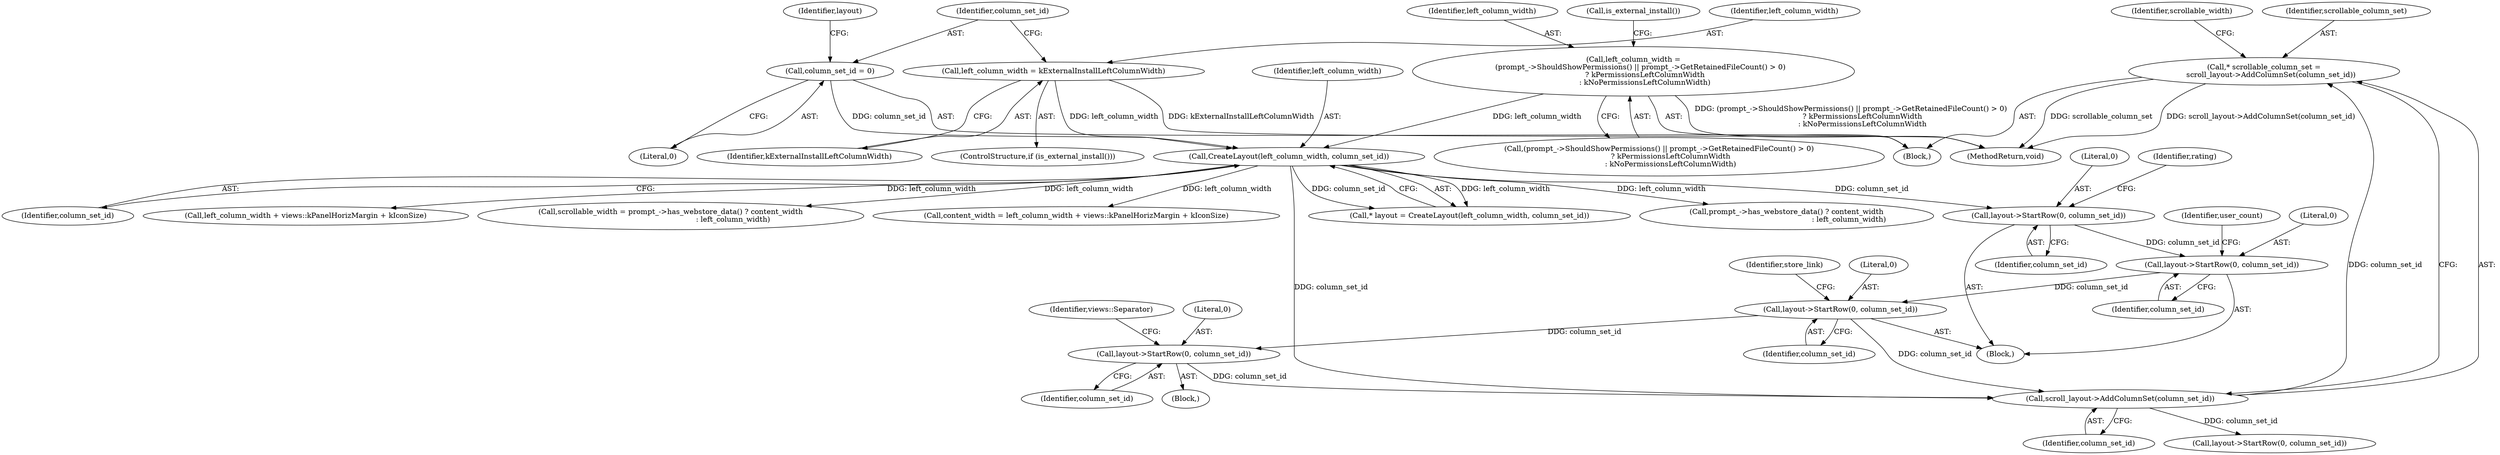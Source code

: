 digraph "0_Chrome_0a1c15fecb1240ab909e1431b6127410c3b380e0_0@pointer" {
"1000235" [label="(Call,* scrollable_column_set =\n      scroll_layout->AddColumnSet(column_set_id))"];
"1000237" [label="(Call,scroll_layout->AddColumnSet(column_set_id))"];
"1000184" [label="(Call,layout->StartRow(0, column_set_id))"];
"1000170" [label="(Call,layout->StartRow(0, column_set_id))"];
"1000136" [label="(Call,layout->StartRow(0, column_set_id))"];
"1000126" [label="(Call,CreateLayout(left_column_width, column_set_id))"];
"1000116" [label="(Call,left_column_width = kExternalInstallLeftColumnWidth)"];
"1000104" [label="(Call,left_column_width =\n      (prompt_->ShouldShowPermissions() || prompt_->GetRetainedFileCount() > 0)\n          ? kPermissionsLeftColumnWidth\n          : kNoPermissionsLeftColumnWidth)"];
"1000120" [label="(Call,column_set_id = 0)"];
"1000204" [label="(Call,layout->StartRow(0, column_set_id))"];
"1000241" [label="(Identifier,scrollable_width)"];
"1000114" [label="(ControlStructure,if (is_external_install()))"];
"1000137" [label="(Literal,0)"];
"1000186" [label="(Identifier,column_set_id)"];
"1000184" [label="(Call,layout->StartRow(0, column_set_id))"];
"1000136" [label="(Call,layout->StartRow(0, column_set_id))"];
"1000217" [label="(Call,left_column_width + views::kPanelHorizMargin + kIconSize)"];
"1000172" [label="(Identifier,column_set_id)"];
"1000125" [label="(Identifier,layout)"];
"1000117" [label="(Identifier,left_column_width)"];
"1000104" [label="(Call,left_column_width =\n      (prompt_->ShouldShowPermissions() || prompt_->GetRetainedFileCount() > 0)\n          ? kPermissionsLeftColumnWidth\n          : kNoPermissionsLeftColumnWidth)"];
"1000206" [label="(Identifier,column_set_id)"];
"1000116" [label="(Call,left_column_width = kExternalInstallLeftColumnWidth)"];
"1000204" [label="(Call,layout->StartRow(0, column_set_id))"];
"1000240" [label="(Call,scrollable_width = prompt_->has_webstore_data() ? content_width\n                                                      : left_column_width)"];
"1000215" [label="(Call,content_width = left_column_width + views::kPanelHorizMargin + kIconSize)"];
"1000120" [label="(Call,column_set_id = 0)"];
"1000127" [label="(Identifier,left_column_width)"];
"1000115" [label="(Call,is_external_install())"];
"1000189" [label="(Identifier,store_link)"];
"1000235" [label="(Call,* scrollable_column_set =\n      scroll_layout->AddColumnSet(column_set_id))"];
"1000124" [label="(Call,* layout = CreateLayout(left_column_width, column_set_id))"];
"1000209" [label="(Identifier,views::Separator)"];
"1000200" [label="(Block,)"];
"1000237" [label="(Call,scroll_layout->AddColumnSet(column_set_id))"];
"1000185" [label="(Literal,0)"];
"1000175" [label="(Identifier,user_count)"];
"1000170" [label="(Call,layout->StartRow(0, column_set_id))"];
"1000238" [label="(Identifier,column_set_id)"];
"1000118" [label="(Identifier,kExternalInstallLeftColumnWidth)"];
"1000205" [label="(Literal,0)"];
"1000264" [label="(Call,layout->StartRow(0, column_set_id))"];
"1000236" [label="(Identifier,scrollable_column_set)"];
"1000141" [label="(Identifier,rating)"];
"1000242" [label="(Call,prompt_->has_webstore_data() ? content_width\n                                                      : left_column_width)"];
"1000135" [label="(Block,)"];
"1000121" [label="(Identifier,column_set_id)"];
"1000171" [label="(Literal,0)"];
"1000122" [label="(Literal,0)"];
"1000126" [label="(Call,CreateLayout(left_column_width, column_set_id))"];
"1000138" [label="(Identifier,column_set_id)"];
"1000105" [label="(Identifier,left_column_width)"];
"1000495" [label="(MethodReturn,void)"];
"1000128" [label="(Identifier,column_set_id)"];
"1000106" [label="(Call,(prompt_->ShouldShowPermissions() || prompt_->GetRetainedFileCount() > 0)\n          ? kPermissionsLeftColumnWidth\n          : kNoPermissionsLeftColumnWidth)"];
"1000102" [label="(Block,)"];
"1000235" -> "1000102"  [label="AST: "];
"1000235" -> "1000237"  [label="CFG: "];
"1000236" -> "1000235"  [label="AST: "];
"1000237" -> "1000235"  [label="AST: "];
"1000241" -> "1000235"  [label="CFG: "];
"1000235" -> "1000495"  [label="DDG: scroll_layout->AddColumnSet(column_set_id)"];
"1000235" -> "1000495"  [label="DDG: scrollable_column_set"];
"1000237" -> "1000235"  [label="DDG: column_set_id"];
"1000237" -> "1000238"  [label="CFG: "];
"1000238" -> "1000237"  [label="AST: "];
"1000184" -> "1000237"  [label="DDG: column_set_id"];
"1000204" -> "1000237"  [label="DDG: column_set_id"];
"1000126" -> "1000237"  [label="DDG: column_set_id"];
"1000237" -> "1000264"  [label="DDG: column_set_id"];
"1000184" -> "1000135"  [label="AST: "];
"1000184" -> "1000186"  [label="CFG: "];
"1000185" -> "1000184"  [label="AST: "];
"1000186" -> "1000184"  [label="AST: "];
"1000189" -> "1000184"  [label="CFG: "];
"1000170" -> "1000184"  [label="DDG: column_set_id"];
"1000184" -> "1000204"  [label="DDG: column_set_id"];
"1000170" -> "1000135"  [label="AST: "];
"1000170" -> "1000172"  [label="CFG: "];
"1000171" -> "1000170"  [label="AST: "];
"1000172" -> "1000170"  [label="AST: "];
"1000175" -> "1000170"  [label="CFG: "];
"1000136" -> "1000170"  [label="DDG: column_set_id"];
"1000136" -> "1000135"  [label="AST: "];
"1000136" -> "1000138"  [label="CFG: "];
"1000137" -> "1000136"  [label="AST: "];
"1000138" -> "1000136"  [label="AST: "];
"1000141" -> "1000136"  [label="CFG: "];
"1000126" -> "1000136"  [label="DDG: column_set_id"];
"1000126" -> "1000124"  [label="AST: "];
"1000126" -> "1000128"  [label="CFG: "];
"1000127" -> "1000126"  [label="AST: "];
"1000128" -> "1000126"  [label="AST: "];
"1000124" -> "1000126"  [label="CFG: "];
"1000126" -> "1000124"  [label="DDG: left_column_width"];
"1000126" -> "1000124"  [label="DDG: column_set_id"];
"1000116" -> "1000126"  [label="DDG: left_column_width"];
"1000104" -> "1000126"  [label="DDG: left_column_width"];
"1000120" -> "1000126"  [label="DDG: column_set_id"];
"1000126" -> "1000215"  [label="DDG: left_column_width"];
"1000126" -> "1000217"  [label="DDG: left_column_width"];
"1000126" -> "1000240"  [label="DDG: left_column_width"];
"1000126" -> "1000242"  [label="DDG: left_column_width"];
"1000116" -> "1000114"  [label="AST: "];
"1000116" -> "1000118"  [label="CFG: "];
"1000117" -> "1000116"  [label="AST: "];
"1000118" -> "1000116"  [label="AST: "];
"1000121" -> "1000116"  [label="CFG: "];
"1000116" -> "1000495"  [label="DDG: kExternalInstallLeftColumnWidth"];
"1000104" -> "1000102"  [label="AST: "];
"1000104" -> "1000106"  [label="CFG: "];
"1000105" -> "1000104"  [label="AST: "];
"1000106" -> "1000104"  [label="AST: "];
"1000115" -> "1000104"  [label="CFG: "];
"1000104" -> "1000495"  [label="DDG: (prompt_->ShouldShowPermissions() || prompt_->GetRetainedFileCount() > 0)\n          ? kPermissionsLeftColumnWidth\n          : kNoPermissionsLeftColumnWidth"];
"1000120" -> "1000102"  [label="AST: "];
"1000120" -> "1000122"  [label="CFG: "];
"1000121" -> "1000120"  [label="AST: "];
"1000122" -> "1000120"  [label="AST: "];
"1000125" -> "1000120"  [label="CFG: "];
"1000204" -> "1000200"  [label="AST: "];
"1000204" -> "1000206"  [label="CFG: "];
"1000205" -> "1000204"  [label="AST: "];
"1000206" -> "1000204"  [label="AST: "];
"1000209" -> "1000204"  [label="CFG: "];
}

